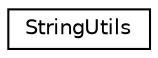 digraph "Graphical Class Hierarchy"
{
  edge [fontname="Helvetica",fontsize="10",labelfontname="Helvetica",labelfontsize="10"];
  node [fontname="Helvetica",fontsize="10",shape=record];
  rankdir="LR";
  Node0 [label="StringUtils",height=0.2,width=0.4,color="black", fillcolor="white", style="filled",URL="$d3/d93/class_string_utils.html",tooltip="Some static methods for string processing. "];
}
